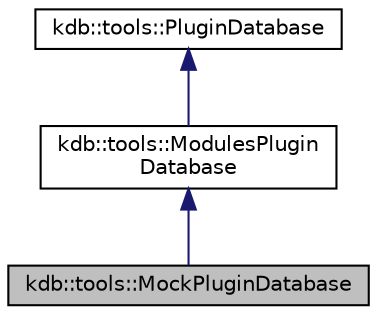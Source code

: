 digraph "kdb::tools::MockPluginDatabase"
{
 // LATEX_PDF_SIZE
  edge [fontname="Helvetica",fontsize="10",labelfontname="Helvetica",labelfontsize="10"];
  node [fontname="Helvetica",fontsize="10",shape=record];
  Node0 [label="kdb::tools::MockPluginDatabase",height=0.2,width=0.4,color="black", fillcolor="grey75", style="filled", fontcolor="black",tooltip="A plugin database that works with added fake data."];
  Node1 -> Node0 [dir="back",color="midnightblue",fontsize="10",style="solid",fontname="Helvetica"];
  Node1 [label="kdb::tools::ModulesPlugin\lDatabase",height=0.2,width=0.4,color="black", fillcolor="white", style="filled",URL="$classkdb_1_1tools_1_1ModulesPluginDatabase.html",tooltip="A plugin database that works with installed modules."];
  Node2 -> Node1 [dir="back",color="midnightblue",fontsize="10",style="solid",fontname="Helvetica"];
  Node2 [label="kdb::tools::PluginDatabase",height=0.2,width=0.4,color="black", fillcolor="white", style="filled",URL="$classkdb_1_1tools_1_1PluginDatabase.html",tooltip="Loads all plugins and allows us to query them."];
}

